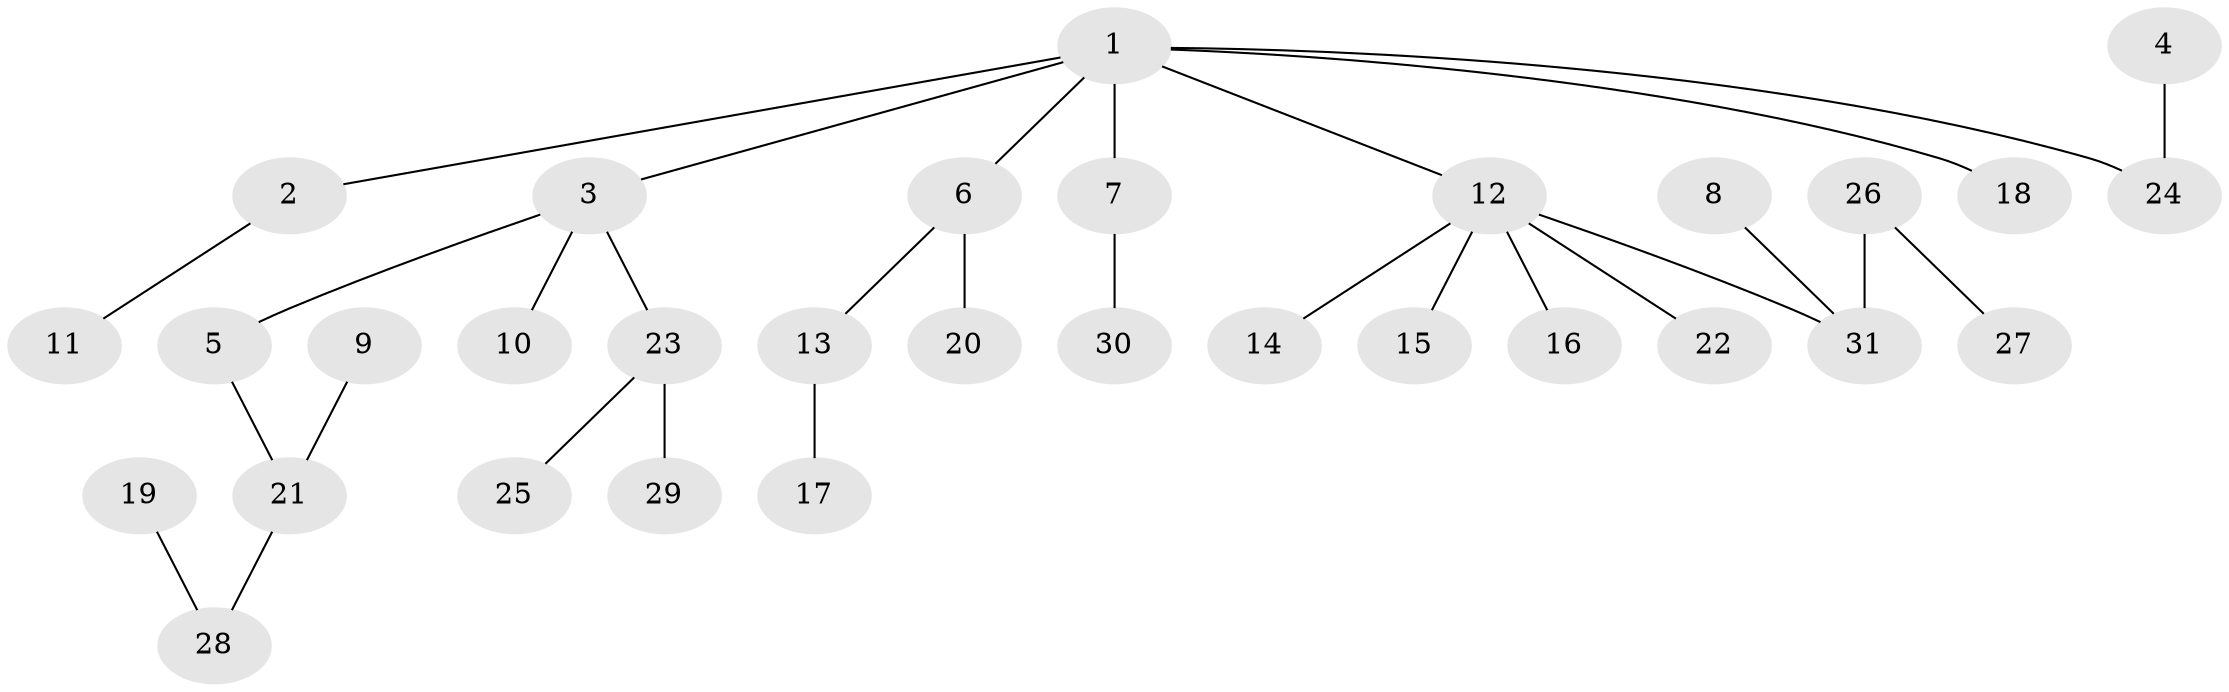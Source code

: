 // original degree distribution, {3: 0.12903225806451613, 7: 0.016129032258064516, 5: 0.03225806451612903, 2: 0.3064516129032258, 6: 0.016129032258064516, 1: 0.46774193548387094, 4: 0.03225806451612903}
// Generated by graph-tools (version 1.1) at 2025/50/03/09/25 03:50:25]
// undirected, 31 vertices, 30 edges
graph export_dot {
graph [start="1"]
  node [color=gray90,style=filled];
  1;
  2;
  3;
  4;
  5;
  6;
  7;
  8;
  9;
  10;
  11;
  12;
  13;
  14;
  15;
  16;
  17;
  18;
  19;
  20;
  21;
  22;
  23;
  24;
  25;
  26;
  27;
  28;
  29;
  30;
  31;
  1 -- 2 [weight=1.0];
  1 -- 3 [weight=1.0];
  1 -- 6 [weight=1.0];
  1 -- 7 [weight=1.0];
  1 -- 12 [weight=1.0];
  1 -- 18 [weight=1.0];
  1 -- 24 [weight=1.0];
  2 -- 11 [weight=1.0];
  3 -- 5 [weight=1.0];
  3 -- 10 [weight=1.0];
  3 -- 23 [weight=1.0];
  4 -- 24 [weight=1.0];
  5 -- 21 [weight=1.0];
  6 -- 13 [weight=1.0];
  6 -- 20 [weight=1.0];
  7 -- 30 [weight=1.0];
  8 -- 31 [weight=1.0];
  9 -- 21 [weight=1.0];
  12 -- 14 [weight=1.0];
  12 -- 15 [weight=1.0];
  12 -- 16 [weight=1.0];
  12 -- 22 [weight=1.0];
  12 -- 31 [weight=1.0];
  13 -- 17 [weight=1.0];
  19 -- 28 [weight=1.0];
  21 -- 28 [weight=1.0];
  23 -- 25 [weight=1.0];
  23 -- 29 [weight=1.0];
  26 -- 27 [weight=1.0];
  26 -- 31 [weight=1.0];
}
